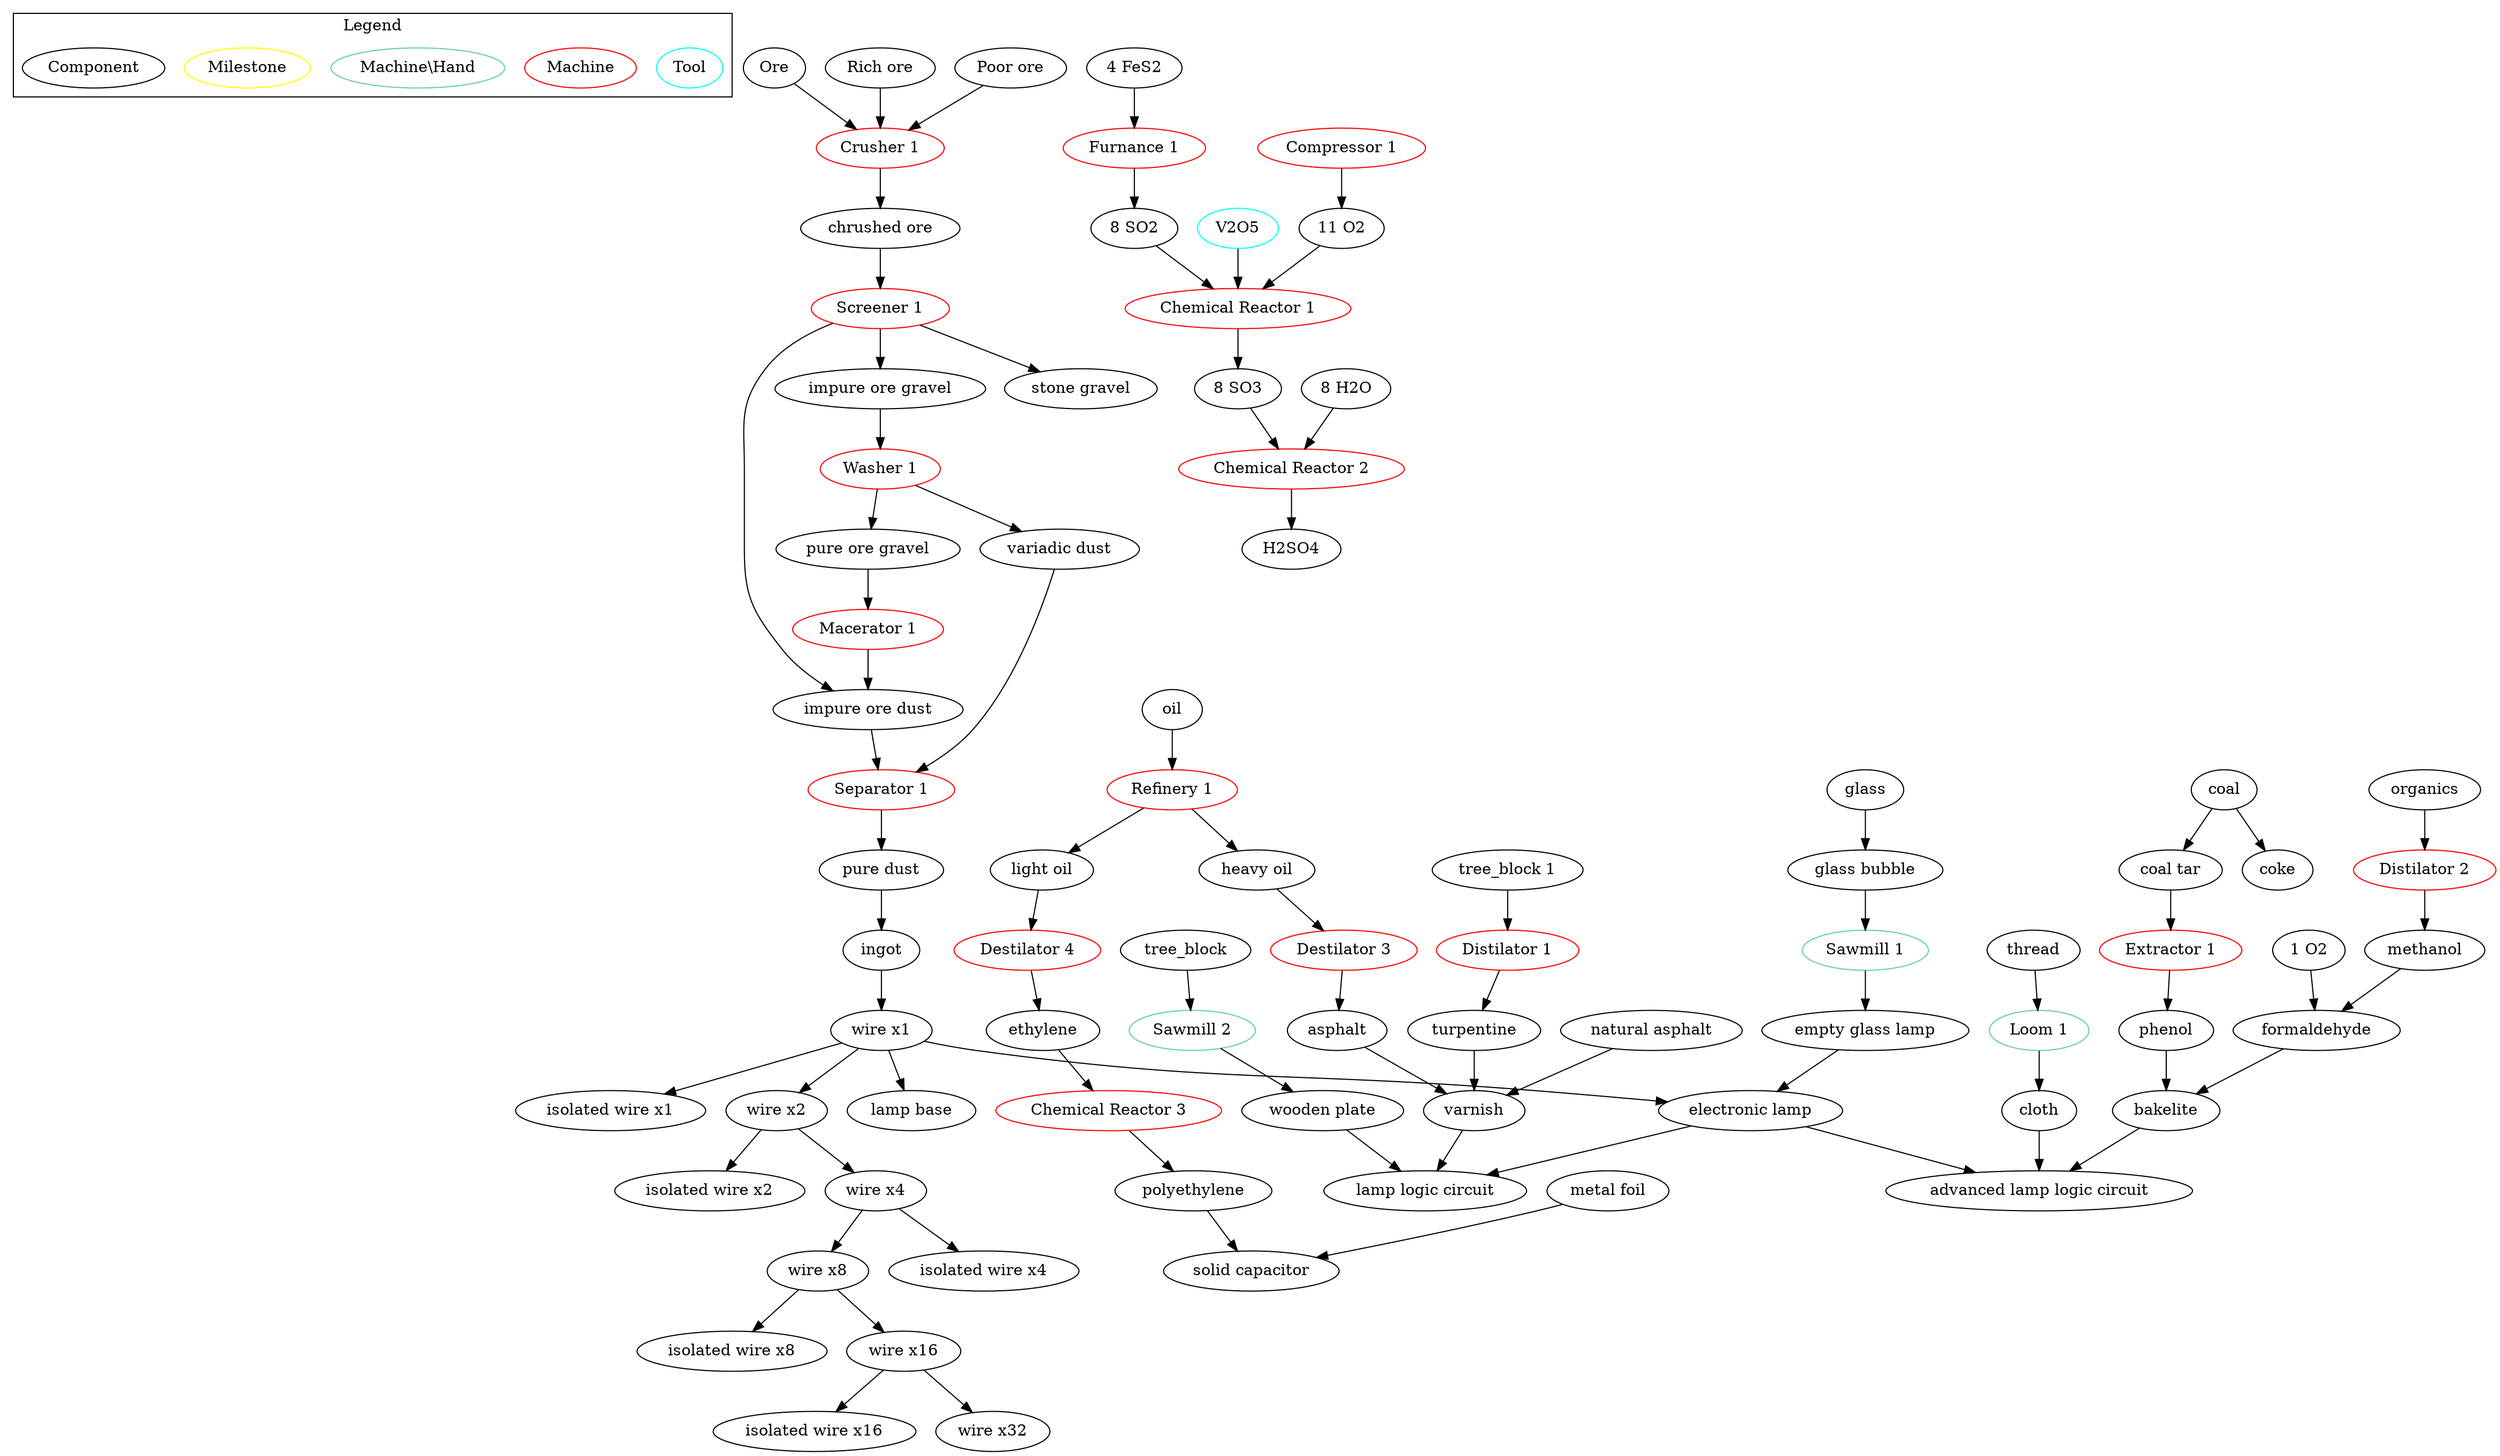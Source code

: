 digraph g{
subgraph cluster_0{
label="Legend"
Tool[color="0.5 1 1"]
Machine[color="red"]
"Machine\\Hand"[color="aquamarine3"]
"Milestone"[color="yellow"]
Component
}

"Ore"->"Crusher 1"
"Rich ore"->"Crusher 1"
"Poor ore"->"Crusher 1"

"Crusher 1"->"chrushed ore"->"Screener 1"->"impure ore gravel"->"Washer 1"
"Screener 1"->"stone gravel"
"Screener 1"->"impure ore dust"
"Washer 1"->"pure ore gravel"->"Macerator 1"->"impure ore dust"
"Washer 1"->"variadic dust"
"variadic dust"->"Separator 1"
"impure ore dust"->"Separator 1"->"pure dust"
"pure dust"->"ingot"

"glass"->"glass bubble"->"Sawmill 1" ->"empty glass lamp"

"ingot"->"wire x1"->"isolated wire x1"
"wire x1"->"wire x2"->"isolated wire x2"
"wire x2"->"wire x4"->"isolated wire x4"
"wire x4"->"wire x8"->"isolated wire x8"
"wire x8"->"wire x16"->"isolated wire x16"
"wire x16"->"wire x32"
"wire x1"->"lamp base"

"formaldehyde"->"bakelite"
"phenol"->"bakelite"
"varnish"->"lamp logic circuit"
"wooden plate"->"lamp logic circuit"
"tree_block"->"Sawmill 2"->"wooden plate"

"tree_block 1"->"Distilator 1"->"turpentine"
"turpentine"->"varnish"
"asphalt"->"varnish"
"natural asphalt"->"varnish"
"heavy oil"->"Destilator 3"->"asphalt"
"oil"->"Refinery 1"->"heavy oil"
"Refinery 1"->"light oil"
"coal"->"coal tar"
"coal"->"coke"
"coal tar"->"Extractor 1"->"phenol"
"methanol"->"formaldehyde"
"1 O2"->"formaldehyde"
"organics"->"Distilator 2"->"methanol"
"light oil"->"Destilator 4"->"ethylene"->"Chemical Reactor 3"->"polyethylene"

"4 FeS2"->"Furnance 1"->"8 SO2"->"Chemical Reactor 1"->"8 SO3"
"V2O5"->"Chemical Reactor 1"
"11 O2"->"Chemical Reactor 1"
"Compressor 1"->"11 O2"
"8 SO3"->"Chemical Reactor 2"
"8 H2O"->"Chemical Reactor 2"->"H2SO4"

"thread"->"Loom 1"->"cloth"
"cloth"->"advanced lamp logic circuit"

"empty glass lamp"->"electronic lamp"
"wire x1"->"electronic lamp"
"electronic lamp"->"lamp logic circuit"
"bakelite"->"advanced lamp logic circuit"
"electronic lamp"->"advanced lamp logic circuit"

"polyethylene"->"solid capacitor"
"metal foil"->"solid capacitor"

"Crusher 1"[color="0 1 1"]
"Furnance 1"[color="0 1 1"]
"Macerator 1"[color="0 1 1"]
V2O5[color="0.5 1 1"]
"Chemical Reactor 1"[color="red"]
"Chemical Reactor 2"[color="red"]
"Chemical Reactor 3"[color="red"]
"Compressor 1"[color="0 1 1"]
"Screener 1"[color="0 1 1"]
"Washer 1"[color="0 1 1"]
"Macerator 1"[color="0 1 1"]
"Separator 1"[color="0 1 1"]
"Sawmill 1"[color="aquamarine3"]
"Sawmill 2"[color="aquamarine3"]
"varnish"[color="black"]
"wooden plate"[color="black"]
"bakelite"[color="black"]
"cloth"[color="black"]
"polyethylene"[color="black"]
"Loom 1"[color="aquamarine3"]
"Distilator 1"[color="red"]
"Distilator 2"[color="red"]
"Destilator 3"[color="red"]
"Destilator 4"[color="red"]
"Refinery 1"[color="red"]
"Extractor 1"[color="red"]
}
